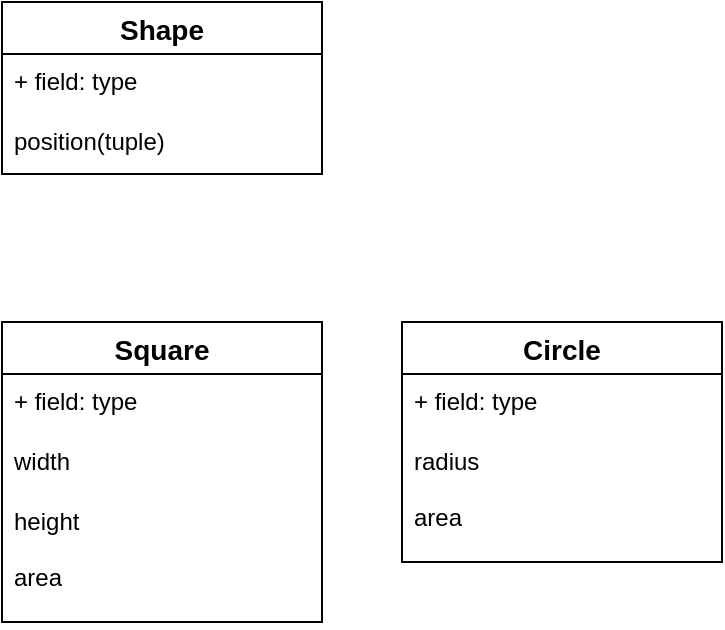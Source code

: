 <mxfile version="20.4.0" type="github">
  <diagram id="Miiq5ZpjRM8NVY3mzZSe" name="Page-1">
    <mxGraphModel dx="367" dy="877" grid="1" gridSize="10" guides="1" tooltips="1" connect="1" arrows="1" fold="1" page="1" pageScale="1" pageWidth="827" pageHeight="1169" math="0" shadow="0">
      <root>
        <mxCell id="0" />
        <mxCell id="1" parent="0" />
        <mxCell id="3H97EC3SBiXMJRRDZCVb-1" value="Shape" style="swimlane;fontStyle=1;childLayout=stackLayout;horizontal=1;startSize=26;horizontalStack=0;resizeParent=1;resizeParentMax=0;resizeLast=0;collapsible=1;marginBottom=0;align=center;fontSize=14;" parent="1" vertex="1">
          <mxGeometry x="40" y="160" width="160" height="86" as="geometry" />
        </mxCell>
        <mxCell id="3H97EC3SBiXMJRRDZCVb-2" value="+ field: type" style="text;strokeColor=none;fillColor=none;spacingLeft=4;spacingRight=4;overflow=hidden;rotatable=0;points=[[0,0.5],[1,0.5]];portConstraint=eastwest;fontSize=12;" parent="3H97EC3SBiXMJRRDZCVb-1" vertex="1">
          <mxGeometry y="26" width="160" height="30" as="geometry" />
        </mxCell>
        <mxCell id="3H97EC3SBiXMJRRDZCVb-3" value="position(tuple)" style="text;strokeColor=none;fillColor=none;spacingLeft=4;spacingRight=4;overflow=hidden;rotatable=0;points=[[0,0.5],[1,0.5]];portConstraint=eastwest;fontSize=12;" parent="3H97EC3SBiXMJRRDZCVb-1" vertex="1">
          <mxGeometry y="56" width="160" height="30" as="geometry" />
        </mxCell>
        <mxCell id="mpej6ErdArCGkW5e9YPQ-1" value="Square" style="swimlane;fontStyle=1;childLayout=stackLayout;horizontal=1;startSize=26;horizontalStack=0;resizeParent=1;resizeParentMax=0;resizeLast=0;collapsible=1;marginBottom=0;align=center;fontSize=14;" vertex="1" parent="1">
          <mxGeometry x="40" y="320" width="160" height="150" as="geometry" />
        </mxCell>
        <mxCell id="mpej6ErdArCGkW5e9YPQ-2" value="+ field: type" style="text;strokeColor=none;fillColor=none;spacingLeft=4;spacingRight=4;overflow=hidden;rotatable=0;points=[[0,0.5],[1,0.5]];portConstraint=eastwest;fontSize=12;" vertex="1" parent="mpej6ErdArCGkW5e9YPQ-1">
          <mxGeometry y="26" width="160" height="30" as="geometry" />
        </mxCell>
        <mxCell id="mpej6ErdArCGkW5e9YPQ-3" value="width" style="text;strokeColor=none;fillColor=none;spacingLeft=4;spacingRight=4;overflow=hidden;rotatable=0;points=[[0,0.5],[1,0.5]];portConstraint=eastwest;fontSize=12;" vertex="1" parent="mpej6ErdArCGkW5e9YPQ-1">
          <mxGeometry y="56" width="160" height="30" as="geometry" />
        </mxCell>
        <mxCell id="mpej6ErdArCGkW5e9YPQ-4" value="height&#xa;&#xa;area" style="text;strokeColor=none;fillColor=none;spacingLeft=4;spacingRight=4;overflow=hidden;rotatable=0;points=[[0,0.5],[1,0.5]];portConstraint=eastwest;fontSize=12;" vertex="1" parent="mpej6ErdArCGkW5e9YPQ-1">
          <mxGeometry y="86" width="160" height="64" as="geometry" />
        </mxCell>
        <mxCell id="mpej6ErdArCGkW5e9YPQ-5" value="Circle" style="swimlane;fontStyle=1;childLayout=stackLayout;horizontal=1;startSize=26;horizontalStack=0;resizeParent=1;resizeParentMax=0;resizeLast=0;collapsible=1;marginBottom=0;align=center;fontSize=14;" vertex="1" parent="1">
          <mxGeometry x="240" y="320" width="160" height="120" as="geometry" />
        </mxCell>
        <mxCell id="mpej6ErdArCGkW5e9YPQ-6" value="+ field: type" style="text;strokeColor=none;fillColor=none;spacingLeft=4;spacingRight=4;overflow=hidden;rotatable=0;points=[[0,0.5],[1,0.5]];portConstraint=eastwest;fontSize=12;" vertex="1" parent="mpej6ErdArCGkW5e9YPQ-5">
          <mxGeometry y="26" width="160" height="30" as="geometry" />
        </mxCell>
        <mxCell id="mpej6ErdArCGkW5e9YPQ-7" value="radius&#xa;&#xa;area" style="text;strokeColor=none;fillColor=none;spacingLeft=4;spacingRight=4;overflow=hidden;rotatable=0;points=[[0,0.5],[1,0.5]];portConstraint=eastwest;fontSize=12;" vertex="1" parent="mpej6ErdArCGkW5e9YPQ-5">
          <mxGeometry y="56" width="160" height="64" as="geometry" />
        </mxCell>
      </root>
    </mxGraphModel>
  </diagram>
</mxfile>
